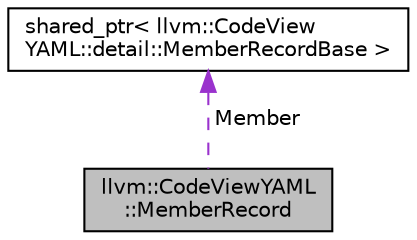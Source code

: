digraph "llvm::CodeViewYAML::MemberRecord"
{
 // LATEX_PDF_SIZE
  bgcolor="transparent";
  edge [fontname="Helvetica",fontsize="10",labelfontname="Helvetica",labelfontsize="10"];
  node [fontname="Helvetica",fontsize="10",shape="box"];
  Node1 [label="llvm::CodeViewYAML\l::MemberRecord",height=0.2,width=0.4,color="black", fillcolor="grey75", style="filled", fontcolor="black",tooltip=" "];
  Node2 -> Node1 [dir="back",color="darkorchid3",fontsize="10",style="dashed",label=" Member" ,fontname="Helvetica"];
  Node2 [label="shared_ptr\< llvm::CodeView\lYAML::detail::MemberRecordBase \>",height=0.2,width=0.4,color="black",tooltip=" "];
}
